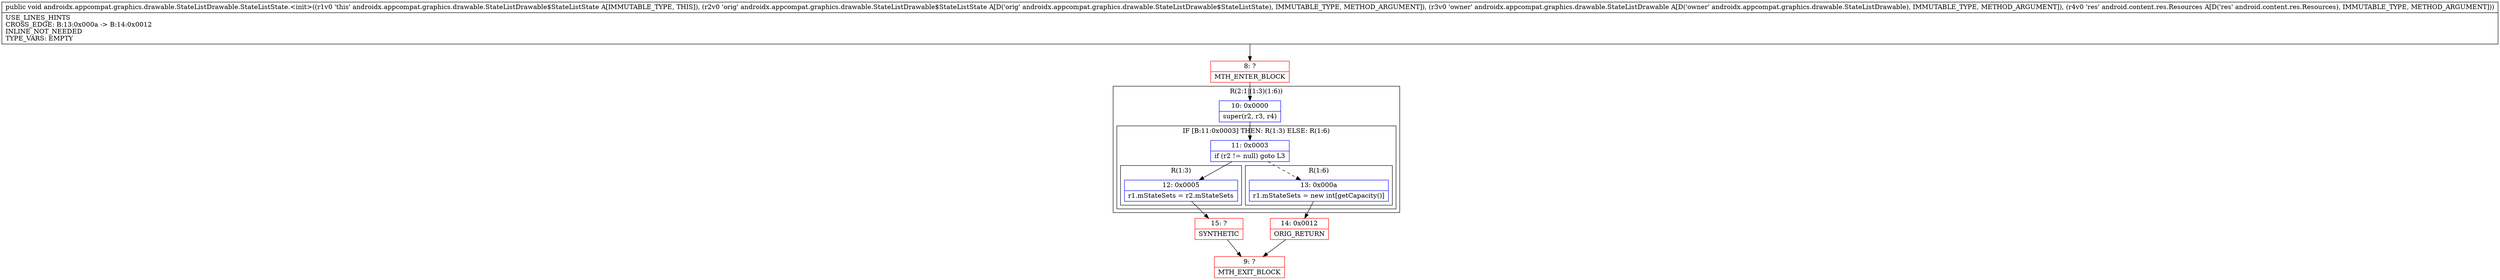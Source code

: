 digraph "CFG forandroidx.appcompat.graphics.drawable.StateListDrawable.StateListState.\<init\>(Landroidx\/appcompat\/graphics\/drawable\/StateListDrawable$StateListState;Landroidx\/appcompat\/graphics\/drawable\/StateListDrawable;Landroid\/content\/res\/Resources;)V" {
subgraph cluster_Region_2093815681 {
label = "R(2:1|(1:3)(1:6))";
node [shape=record,color=blue];
Node_10 [shape=record,label="{10\:\ 0x0000|super(r2, r3, r4)\l}"];
subgraph cluster_IfRegion_782626986 {
label = "IF [B:11:0x0003] THEN: R(1:3) ELSE: R(1:6)";
node [shape=record,color=blue];
Node_11 [shape=record,label="{11\:\ 0x0003|if (r2 != null) goto L3\l}"];
subgraph cluster_Region_223180643 {
label = "R(1:3)";
node [shape=record,color=blue];
Node_12 [shape=record,label="{12\:\ 0x0005|r1.mStateSets = r2.mStateSets\l}"];
}
subgraph cluster_Region_2030084062 {
label = "R(1:6)";
node [shape=record,color=blue];
Node_13 [shape=record,label="{13\:\ 0x000a|r1.mStateSets = new int[getCapacity()]\l}"];
}
}
}
Node_8 [shape=record,color=red,label="{8\:\ ?|MTH_ENTER_BLOCK\l}"];
Node_15 [shape=record,color=red,label="{15\:\ ?|SYNTHETIC\l}"];
Node_9 [shape=record,color=red,label="{9\:\ ?|MTH_EXIT_BLOCK\l}"];
Node_14 [shape=record,color=red,label="{14\:\ 0x0012|ORIG_RETURN\l}"];
MethodNode[shape=record,label="{public void androidx.appcompat.graphics.drawable.StateListDrawable.StateListState.\<init\>((r1v0 'this' androidx.appcompat.graphics.drawable.StateListDrawable$StateListState A[IMMUTABLE_TYPE, THIS]), (r2v0 'orig' androidx.appcompat.graphics.drawable.StateListDrawable$StateListState A[D('orig' androidx.appcompat.graphics.drawable.StateListDrawable$StateListState), IMMUTABLE_TYPE, METHOD_ARGUMENT]), (r3v0 'owner' androidx.appcompat.graphics.drawable.StateListDrawable A[D('owner' androidx.appcompat.graphics.drawable.StateListDrawable), IMMUTABLE_TYPE, METHOD_ARGUMENT]), (r4v0 'res' android.content.res.Resources A[D('res' android.content.res.Resources), IMMUTABLE_TYPE, METHOD_ARGUMENT]))  | USE_LINES_HINTS\lCROSS_EDGE: B:13:0x000a \-\> B:14:0x0012\lINLINE_NOT_NEEDED\lTYPE_VARS: EMPTY\l}"];
MethodNode -> Node_8;Node_10 -> Node_11;
Node_11 -> Node_12;
Node_11 -> Node_13[style=dashed];
Node_12 -> Node_15;
Node_13 -> Node_14;
Node_8 -> Node_10;
Node_15 -> Node_9;
Node_14 -> Node_9;
}

